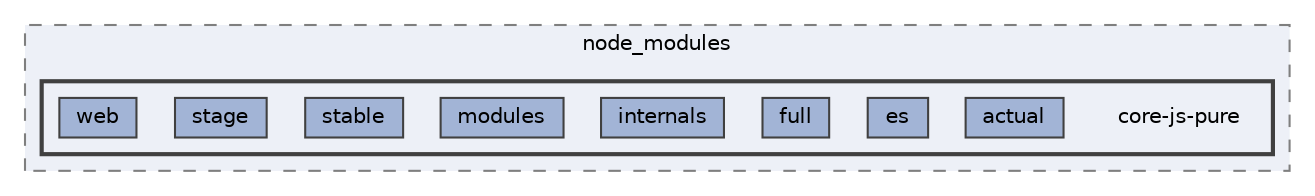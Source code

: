 digraph "pkiclassroomrescheduler/src/main/frontend/node_modules/core-js-pure"
{
 // LATEX_PDF_SIZE
  bgcolor="transparent";
  edge [fontname=Helvetica,fontsize=10,labelfontname=Helvetica,labelfontsize=10];
  node [fontname=Helvetica,fontsize=10,shape=box,height=0.2,width=0.4];
  compound=true
  subgraph clusterdir_72953eda66ccb3a2722c28e1c3e6c23b {
    graph [ bgcolor="#edf0f7", pencolor="grey50", label="node_modules", fontname=Helvetica,fontsize=10 style="filled,dashed", URL="dir_72953eda66ccb3a2722c28e1c3e6c23b.html",tooltip=""]
  subgraph clusterdir_83ca3e6e5e08f0dd54a8cf186a5718f8 {
    graph [ bgcolor="#edf0f7", pencolor="grey25", label="", fontname=Helvetica,fontsize=10 style="filled,bold", URL="dir_83ca3e6e5e08f0dd54a8cf186a5718f8.html",tooltip=""]
    dir_83ca3e6e5e08f0dd54a8cf186a5718f8 [shape=plaintext, label="core-js-pure"];
  dir_e4626100a7a4c71f647a2c4f0bf1203e [label="actual", fillcolor="#a2b4d6", color="grey25", style="filled", URL="dir_e4626100a7a4c71f647a2c4f0bf1203e.html",tooltip=""];
  dir_70d43b46cfd4a5237841c790eb2a1d2e [label="es", fillcolor="#a2b4d6", color="grey25", style="filled", URL="dir_70d43b46cfd4a5237841c790eb2a1d2e.html",tooltip=""];
  dir_1bc626fa7e39ce41cbe1ed76be8981a0 [label="full", fillcolor="#a2b4d6", color="grey25", style="filled", URL="dir_1bc626fa7e39ce41cbe1ed76be8981a0.html",tooltip=""];
  dir_2972f36bf04747813f203d7028d0a6af [label="internals", fillcolor="#a2b4d6", color="grey25", style="filled", URL="dir_2972f36bf04747813f203d7028d0a6af.html",tooltip=""];
  dir_4ad31b95076c4b529e2629dee208cc71 [label="modules", fillcolor="#a2b4d6", color="grey25", style="filled", URL="dir_4ad31b95076c4b529e2629dee208cc71.html",tooltip=""];
  dir_cbad215c70e61ceadcae0810ad736cbe [label="stable", fillcolor="#a2b4d6", color="grey25", style="filled", URL="dir_cbad215c70e61ceadcae0810ad736cbe.html",tooltip=""];
  dir_f84769777609bf79bbf7e65d96662791 [label="stage", fillcolor="#a2b4d6", color="grey25", style="filled", URL="dir_f84769777609bf79bbf7e65d96662791.html",tooltip=""];
  dir_0531f681a578d594b74cbdad5bb5a65c [label="web", fillcolor="#a2b4d6", color="grey25", style="filled", URL="dir_0531f681a578d594b74cbdad5bb5a65c.html",tooltip=""];
  }
  }
}
